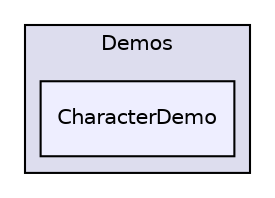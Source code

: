 digraph "bullet/bullet-2.82-r2704/Demos/CharacterDemo" {
  compound=true
  node [ fontsize="10", fontname="Helvetica"];
  edge [ labelfontsize="10", labelfontname="Helvetica"];
  subgraph clusterdir_fbeee990c6fb95278eb756dfe9f9c37f {
    graph [ bgcolor="#ddddee", pencolor="black", label="Demos" fontname="Helvetica", fontsize="10", URL="dir_fbeee990c6fb95278eb756dfe9f9c37f.html"]
  dir_f760956486325bb2fd0b36df8bae289e [shape=box, label="CharacterDemo", style="filled", fillcolor="#eeeeff", pencolor="black", URL="dir_f760956486325bb2fd0b36df8bae289e.html"];
  }
}
